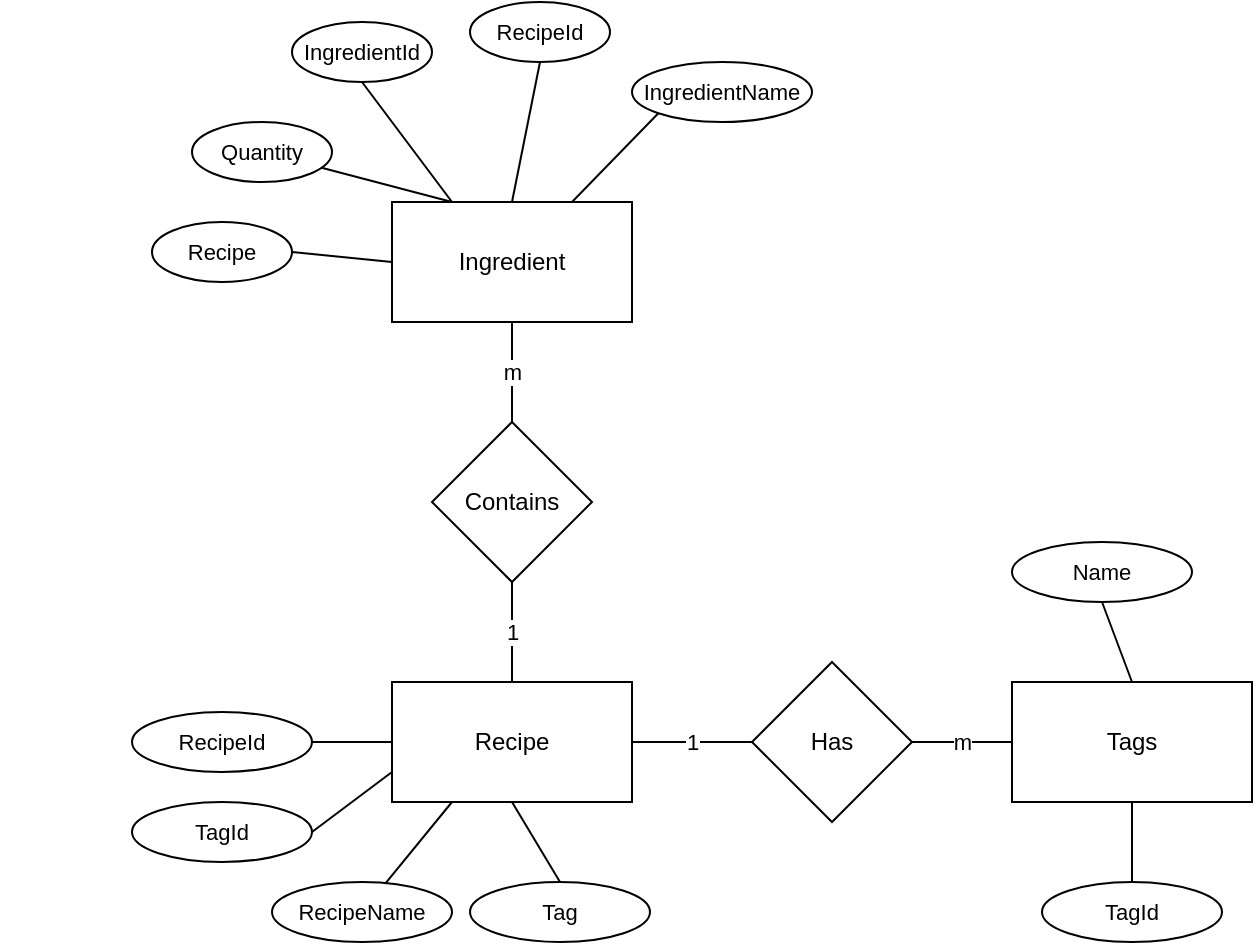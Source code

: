 <mxfile version="20.7.2" type="device"><diagram id="C5RBs43oDa-KdzZeNtuy" name="Page-1"><mxGraphModel dx="1050" dy="573" grid="1" gridSize="10" guides="1" tooltips="1" connect="1" arrows="1" fold="1" page="1" pageScale="1" pageWidth="827" pageHeight="1169" math="0" shadow="0"><root><mxCell id="WIyWlLk6GJQsqaUBKTNV-0"/><mxCell id="WIyWlLk6GJQsqaUBKTNV-1" parent="WIyWlLk6GJQsqaUBKTNV-0"/><mxCell id="G2uSTExfppzmfwGYPwKh-19" value="1" style="edgeStyle=none;shape=connector;rounded=0;orthogonalLoop=1;jettySize=auto;html=1;entryX=0.5;entryY=1;entryDx=0;entryDy=0;labelBackgroundColor=default;strokeColor=default;fontFamily=Helvetica;fontSize=11;fontColor=default;endArrow=none;" parent="WIyWlLk6GJQsqaUBKTNV-1" source="G2uSTExfppzmfwGYPwKh-0" target="G2uSTExfppzmfwGYPwKh-7" edge="1"><mxGeometry relative="1" as="geometry"/></mxCell><mxCell id="G2uSTExfppzmfwGYPwKh-28" value="1" style="edgeStyle=none;shape=connector;rounded=0;orthogonalLoop=1;jettySize=auto;html=1;entryX=0;entryY=0.5;entryDx=0;entryDy=0;labelBackgroundColor=default;strokeColor=default;fontFamily=Helvetica;fontSize=11;fontColor=default;endArrow=none;" parent="WIyWlLk6GJQsqaUBKTNV-1" source="G2uSTExfppzmfwGYPwKh-0" target="G2uSTExfppzmfwGYPwKh-10" edge="1"><mxGeometry relative="1" as="geometry"/></mxCell><mxCell id="3RgMd_oc8I1VnTkGEMDl-17" style="edgeStyle=none;shape=connector;rounded=0;orthogonalLoop=1;jettySize=auto;html=1;exitX=0;exitY=0.5;exitDx=0;exitDy=0;labelBackgroundColor=default;strokeColor=default;fontFamily=Helvetica;fontSize=11;fontColor=default;endArrow=none;" edge="1" parent="WIyWlLk6GJQsqaUBKTNV-1" source="G2uSTExfppzmfwGYPwKh-0" target="3RgMd_oc8I1VnTkGEMDl-16"><mxGeometry relative="1" as="geometry"/></mxCell><mxCell id="3RgMd_oc8I1VnTkGEMDl-19" style="edgeStyle=none;shape=connector;rounded=0;orthogonalLoop=1;jettySize=auto;html=1;exitX=0;exitY=0.75;exitDx=0;exitDy=0;entryX=1;entryY=0.5;entryDx=0;entryDy=0;labelBackgroundColor=default;strokeColor=default;fontFamily=Helvetica;fontSize=11;fontColor=default;endArrow=none;" edge="1" parent="WIyWlLk6GJQsqaUBKTNV-1" source="G2uSTExfppzmfwGYPwKh-0" target="3RgMd_oc8I1VnTkGEMDl-18"><mxGeometry relative="1" as="geometry"/></mxCell><mxCell id="3RgMd_oc8I1VnTkGEMDl-21" style="edgeStyle=none;shape=connector;rounded=0;orthogonalLoop=1;jettySize=auto;html=1;exitX=0.5;exitY=1;exitDx=0;exitDy=0;entryX=0.5;entryY=0;entryDx=0;entryDy=0;labelBackgroundColor=default;strokeColor=default;fontFamily=Helvetica;fontSize=11;fontColor=default;endArrow=none;" edge="1" parent="WIyWlLk6GJQsqaUBKTNV-1" source="G2uSTExfppzmfwGYPwKh-0" target="3RgMd_oc8I1VnTkGEMDl-20"><mxGeometry relative="1" as="geometry"/></mxCell><mxCell id="G2uSTExfppzmfwGYPwKh-0" value="Recipe" style="rounded=0;whiteSpace=wrap;html=1;" parent="WIyWlLk6GJQsqaUBKTNV-1" vertex="1"><mxGeometry x="340" y="360" width="120" height="60" as="geometry"/></mxCell><mxCell id="3RgMd_oc8I1VnTkGEMDl-9" style="edgeStyle=none;shape=connector;rounded=0;orthogonalLoop=1;jettySize=auto;html=1;exitX=0.25;exitY=0;exitDx=0;exitDy=0;entryX=0.5;entryY=1;entryDx=0;entryDy=0;labelBackgroundColor=default;strokeColor=default;fontFamily=Helvetica;fontSize=11;fontColor=default;endArrow=none;" edge="1" parent="WIyWlLk6GJQsqaUBKTNV-1" source="G2uSTExfppzmfwGYPwKh-3" target="3RgMd_oc8I1VnTkGEMDl-1"><mxGeometry relative="1" as="geometry"/></mxCell><mxCell id="3RgMd_oc8I1VnTkGEMDl-11" style="edgeStyle=none;shape=connector;rounded=0;orthogonalLoop=1;jettySize=auto;html=1;exitX=0.5;exitY=0;exitDx=0;exitDy=0;entryX=0.5;entryY=1;entryDx=0;entryDy=0;labelBackgroundColor=default;strokeColor=default;fontFamily=Helvetica;fontSize=11;fontColor=default;endArrow=none;" edge="1" parent="WIyWlLk6GJQsqaUBKTNV-1" source="G2uSTExfppzmfwGYPwKh-3" target="3RgMd_oc8I1VnTkGEMDl-10"><mxGeometry relative="1" as="geometry"/></mxCell><mxCell id="3RgMd_oc8I1VnTkGEMDl-13" style="edgeStyle=none;shape=connector;rounded=0;orthogonalLoop=1;jettySize=auto;html=1;exitX=0.75;exitY=0;exitDx=0;exitDy=0;entryX=0;entryY=1;entryDx=0;entryDy=0;labelBackgroundColor=default;strokeColor=default;fontFamily=Helvetica;fontSize=11;fontColor=default;endArrow=none;" edge="1" parent="WIyWlLk6GJQsqaUBKTNV-1" source="G2uSTExfppzmfwGYPwKh-3" target="3RgMd_oc8I1VnTkGEMDl-12"><mxGeometry relative="1" as="geometry"/></mxCell><mxCell id="3RgMd_oc8I1VnTkGEMDl-15" style="edgeStyle=none;shape=connector;rounded=0;orthogonalLoop=1;jettySize=auto;html=1;exitX=0;exitY=0.5;exitDx=0;exitDy=0;entryX=1;entryY=0.5;entryDx=0;entryDy=0;labelBackgroundColor=default;strokeColor=default;fontFamily=Helvetica;fontSize=11;fontColor=default;endArrow=none;" edge="1" parent="WIyWlLk6GJQsqaUBKTNV-1" source="G2uSTExfppzmfwGYPwKh-3" target="3RgMd_oc8I1VnTkGEMDl-14"><mxGeometry relative="1" as="geometry"/></mxCell><mxCell id="G2uSTExfppzmfwGYPwKh-3" value="Ingredient" style="rounded=0;whiteSpace=wrap;html=1;" parent="WIyWlLk6GJQsqaUBKTNV-1" vertex="1"><mxGeometry x="340" y="120" width="120" height="60" as="geometry"/></mxCell><mxCell id="G2uSTExfppzmfwGYPwKh-20" value="m" style="edgeStyle=none;shape=connector;rounded=0;orthogonalLoop=1;jettySize=auto;html=1;entryX=0.5;entryY=1;entryDx=0;entryDy=0;labelBackgroundColor=default;strokeColor=default;fontFamily=Helvetica;fontSize=11;fontColor=default;endArrow=none;" parent="WIyWlLk6GJQsqaUBKTNV-1" source="G2uSTExfppzmfwGYPwKh-7" target="G2uSTExfppzmfwGYPwKh-3" edge="1"><mxGeometry relative="1" as="geometry"/></mxCell><mxCell id="G2uSTExfppzmfwGYPwKh-7" value="Contains" style="rhombus;whiteSpace=wrap;html=1;fillColor=#FFFFFF;" parent="WIyWlLk6GJQsqaUBKTNV-1" vertex="1"><mxGeometry x="360" y="230" width="80" height="80" as="geometry"/></mxCell><mxCell id="G2uSTExfppzmfwGYPwKh-29" style="edgeStyle=none;shape=connector;rounded=0;orthogonalLoop=1;jettySize=auto;html=1;entryX=0;entryY=0.5;entryDx=0;entryDy=0;labelBackgroundColor=default;strokeColor=default;fontFamily=Helvetica;fontSize=11;fontColor=default;endArrow=none;fillColor=#FFFFFF;" parent="WIyWlLk6GJQsqaUBKTNV-1" source="G2uSTExfppzmfwGYPwKh-10" target="G2uSTExfppzmfwGYPwKh-11" edge="1"><mxGeometry relative="1" as="geometry"/></mxCell><mxCell id="3RgMd_oc8I1VnTkGEMDl-26" value="m" style="edgeStyle=none;shape=connector;rounded=0;orthogonalLoop=1;jettySize=auto;html=1;labelBackgroundColor=default;strokeColor=default;fontFamily=Helvetica;fontSize=11;fontColor=default;endArrow=none;" edge="1" parent="WIyWlLk6GJQsqaUBKTNV-1" source="G2uSTExfppzmfwGYPwKh-10" target="G2uSTExfppzmfwGYPwKh-11"><mxGeometry relative="1" as="geometry"/></mxCell><mxCell id="G2uSTExfppzmfwGYPwKh-10" value="Has" style="rhombus;whiteSpace=wrap;html=1;fillColor=#FFFFFF;" parent="WIyWlLk6GJQsqaUBKTNV-1" vertex="1"><mxGeometry x="520" y="350" width="80" height="80" as="geometry"/></mxCell><mxCell id="3RgMd_oc8I1VnTkGEMDl-23" style="edgeStyle=none;shape=connector;rounded=0;orthogonalLoop=1;jettySize=auto;html=1;exitX=0.5;exitY=0;exitDx=0;exitDy=0;entryX=0.5;entryY=1;entryDx=0;entryDy=0;labelBackgroundColor=default;strokeColor=default;fontFamily=Helvetica;fontSize=11;fontColor=default;endArrow=none;" edge="1" parent="WIyWlLk6GJQsqaUBKTNV-1" source="G2uSTExfppzmfwGYPwKh-11" target="3RgMd_oc8I1VnTkGEMDl-22"><mxGeometry relative="1" as="geometry"/></mxCell><mxCell id="3RgMd_oc8I1VnTkGEMDl-25" style="edgeStyle=none;shape=connector;rounded=0;orthogonalLoop=1;jettySize=auto;html=1;exitX=0.5;exitY=1;exitDx=0;exitDy=0;entryX=0.5;entryY=0;entryDx=0;entryDy=0;labelBackgroundColor=default;strokeColor=default;fontFamily=Helvetica;fontSize=11;fontColor=default;endArrow=none;" edge="1" parent="WIyWlLk6GJQsqaUBKTNV-1" source="G2uSTExfppzmfwGYPwKh-11" target="3RgMd_oc8I1VnTkGEMDl-24"><mxGeometry relative="1" as="geometry"/></mxCell><mxCell id="G2uSTExfppzmfwGYPwKh-11" value="Tags" style="rounded=0;whiteSpace=wrap;html=1;fillColor=#FFFFFF;" parent="WIyWlLk6GJQsqaUBKTNV-1" vertex="1"><mxGeometry x="650" y="360" width="120" height="60" as="geometry"/></mxCell><mxCell id="G2uSTExfppzmfwGYPwKh-36" style="edgeStyle=none;shape=connector;rounded=0;orthogonalLoop=1;jettySize=auto;html=1;entryX=0.25;entryY=1;entryDx=0;entryDy=0;labelBackgroundColor=default;strokeColor=default;fontFamily=Helvetica;fontSize=11;fontColor=default;endArrow=none;" parent="WIyWlLk6GJQsqaUBKTNV-1" source="G2uSTExfppzmfwGYPwKh-23" target="G2uSTExfppzmfwGYPwKh-0" edge="1"><mxGeometry relative="1" as="geometry"/></mxCell><mxCell id="G2uSTExfppzmfwGYPwKh-23" value="RecipeName" style="ellipse;whiteSpace=wrap;html=1;fontFamily=Helvetica;fontSize=11;fontColor=default;" parent="WIyWlLk6GJQsqaUBKTNV-1" vertex="1"><mxGeometry x="280" y="460" width="90" height="30" as="geometry"/></mxCell><mxCell id="G2uSTExfppzmfwGYPwKh-41" style="edgeStyle=none;shape=connector;rounded=0;orthogonalLoop=1;jettySize=auto;html=1;exitX=0.5;exitY=0;exitDx=0;exitDy=0;labelBackgroundColor=default;strokeColor=default;fontFamily=Helvetica;fontSize=11;fontColor=default;endArrow=none;fillColor=#CCFFCC;" parent="WIyWlLk6GJQsqaUBKTNV-1" edge="1"><mxGeometry relative="1" as="geometry"><mxPoint x="145" y="460" as="sourcePoint"/><mxPoint x="145" y="460" as="targetPoint"/></mxGeometry></mxCell><mxCell id="1WwJ9qlzvTX7VE4F7-bV-2" style="edgeStyle=none;shape=connector;rounded=0;orthogonalLoop=1;jettySize=auto;html=1;entryX=0.25;entryY=0;entryDx=0;entryDy=0;labelBackgroundColor=default;strokeColor=default;fontFamily=Helvetica;fontSize=11;fontColor=default;endArrow=none;" parent="WIyWlLk6GJQsqaUBKTNV-1" source="1WwJ9qlzvTX7VE4F7-bV-0" target="G2uSTExfppzmfwGYPwKh-3" edge="1"><mxGeometry relative="1" as="geometry"/></mxCell><mxCell id="1WwJ9qlzvTX7VE4F7-bV-0" value="Quantity" style="ellipse;whiteSpace=wrap;html=1;fontFamily=Helvetica;fontSize=11;fontColor=default;" parent="WIyWlLk6GJQsqaUBKTNV-1" vertex="1"><mxGeometry x="240" y="80" width="70" height="30" as="geometry"/></mxCell><mxCell id="3RgMd_oc8I1VnTkGEMDl-1" value="IngredientId" style="ellipse;whiteSpace=wrap;html=1;fontFamily=Helvetica;fontSize=11;fontColor=default;" vertex="1" parent="WIyWlLk6GJQsqaUBKTNV-1"><mxGeometry x="290" y="30" width="70" height="30" as="geometry"/></mxCell><mxCell id="3RgMd_oc8I1VnTkGEMDl-10" value="RecipeId" style="ellipse;whiteSpace=wrap;html=1;fontFamily=Helvetica;fontSize=11;fontColor=default;" vertex="1" parent="WIyWlLk6GJQsqaUBKTNV-1"><mxGeometry x="379" y="20" width="70" height="30" as="geometry"/></mxCell><mxCell id="3RgMd_oc8I1VnTkGEMDl-12" value="IngredientName" style="ellipse;whiteSpace=wrap;html=1;fontFamily=Helvetica;fontSize=11;fontColor=default;" vertex="1" parent="WIyWlLk6GJQsqaUBKTNV-1"><mxGeometry x="460" y="50" width="90" height="30" as="geometry"/></mxCell><mxCell id="3RgMd_oc8I1VnTkGEMDl-14" value="Recipe" style="ellipse;whiteSpace=wrap;html=1;fontFamily=Helvetica;fontSize=11;fontColor=default;" vertex="1" parent="WIyWlLk6GJQsqaUBKTNV-1"><mxGeometry x="220" y="130" width="70" height="30" as="geometry"/></mxCell><mxCell id="3RgMd_oc8I1VnTkGEMDl-16" value="RecipeId" style="ellipse;whiteSpace=wrap;html=1;fontFamily=Helvetica;fontSize=11;fontColor=default;" vertex="1" parent="WIyWlLk6GJQsqaUBKTNV-1"><mxGeometry x="210" y="375" width="90" height="30" as="geometry"/></mxCell><mxCell id="3RgMd_oc8I1VnTkGEMDl-18" value="TagId" style="ellipse;whiteSpace=wrap;html=1;fontFamily=Helvetica;fontSize=11;fontColor=default;" vertex="1" parent="WIyWlLk6GJQsqaUBKTNV-1"><mxGeometry x="210" y="420" width="90" height="30" as="geometry"/></mxCell><mxCell id="3RgMd_oc8I1VnTkGEMDl-20" value="Tag" style="ellipse;whiteSpace=wrap;html=1;fontFamily=Helvetica;fontSize=11;fontColor=default;" vertex="1" parent="WIyWlLk6GJQsqaUBKTNV-1"><mxGeometry x="379" y="460" width="90" height="30" as="geometry"/></mxCell><mxCell id="3RgMd_oc8I1VnTkGEMDl-22" value="Name" style="ellipse;whiteSpace=wrap;html=1;fontFamily=Helvetica;fontSize=11;fontColor=default;" vertex="1" parent="WIyWlLk6GJQsqaUBKTNV-1"><mxGeometry x="650" y="290" width="90" height="30" as="geometry"/></mxCell><mxCell id="3RgMd_oc8I1VnTkGEMDl-24" value="TagId" style="ellipse;whiteSpace=wrap;html=1;fontFamily=Helvetica;fontSize=11;fontColor=default;" vertex="1" parent="WIyWlLk6GJQsqaUBKTNV-1"><mxGeometry x="665" y="460" width="90" height="30" as="geometry"/></mxCell></root></mxGraphModel></diagram></mxfile>